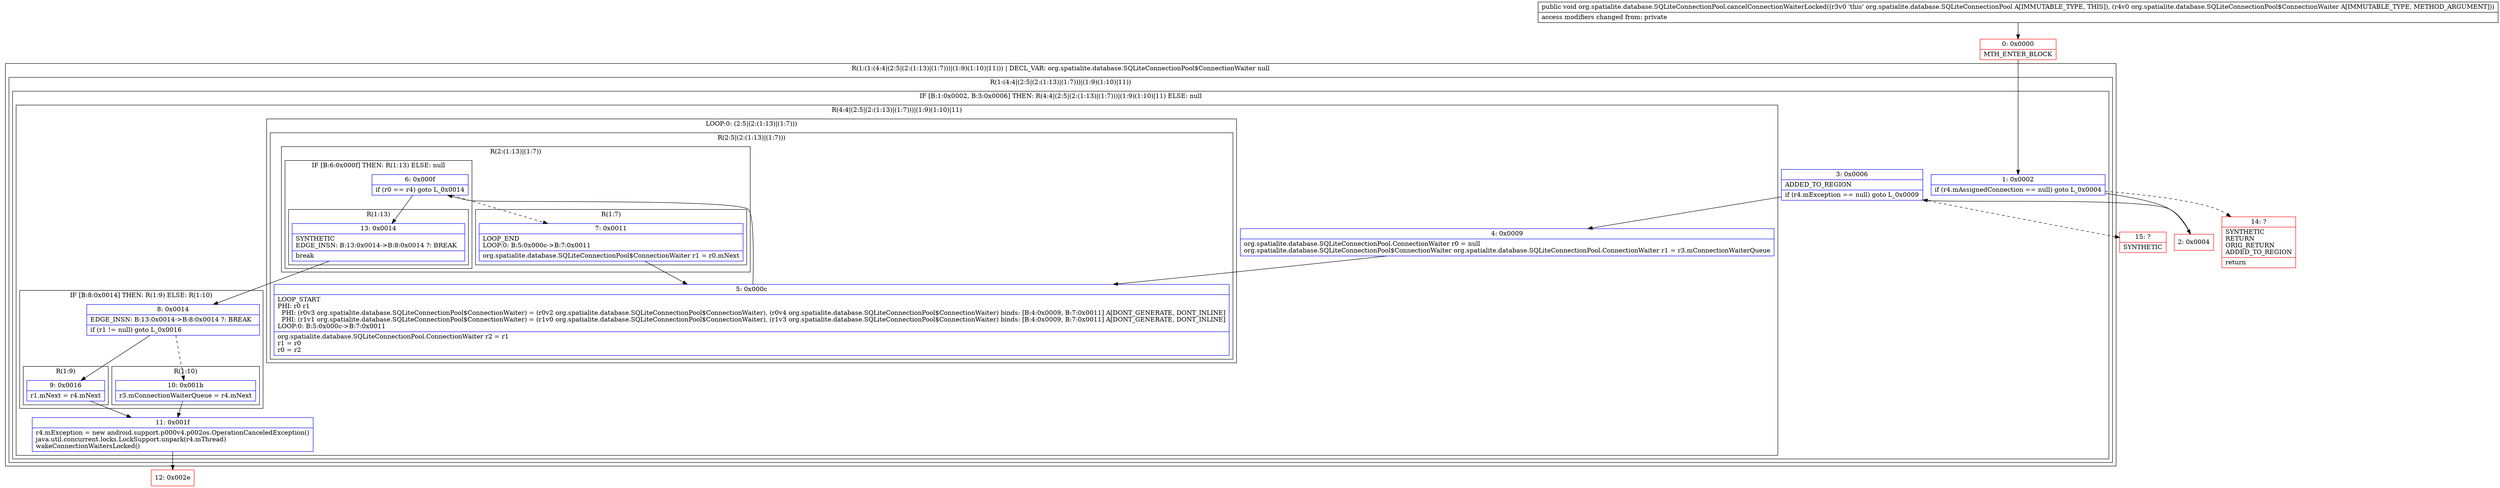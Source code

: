 digraph "CFG fororg.spatialite.database.SQLiteConnectionPool.cancelConnectionWaiterLocked(Lorg\/spatialite\/database\/SQLiteConnectionPool$ConnectionWaiter;)V" {
subgraph cluster_Region_1637058458 {
label = "R(1:(1:(4:4|(2:5|(2:(1:13)|(1:7)))|(1:9)(1:10)|11))) | DECL_VAR: org.spatialite.database.SQLiteConnectionPool$ConnectionWaiter null\l";
node [shape=record,color=blue];
subgraph cluster_Region_2006552660 {
label = "R(1:(4:4|(2:5|(2:(1:13)|(1:7)))|(1:9)(1:10)|11))";
node [shape=record,color=blue];
subgraph cluster_IfRegion_547447305 {
label = "IF [B:1:0x0002, B:3:0x0006] THEN: R(4:4|(2:5|(2:(1:13)|(1:7)))|(1:9)(1:10)|11) ELSE: null";
node [shape=record,color=blue];
Node_1 [shape=record,label="{1\:\ 0x0002|if (r4.mAssignedConnection == null) goto L_0x0004\l}"];
Node_3 [shape=record,label="{3\:\ 0x0006|ADDED_TO_REGION\l|if (r4.mException == null) goto L_0x0009\l}"];
subgraph cluster_Region_1032736714 {
label = "R(4:4|(2:5|(2:(1:13)|(1:7)))|(1:9)(1:10)|11)";
node [shape=record,color=blue];
Node_4 [shape=record,label="{4\:\ 0x0009|org.spatialite.database.SQLiteConnectionPool.ConnectionWaiter r0 = null\lorg.spatialite.database.SQLiteConnectionPool$ConnectionWaiter org.spatialite.database.SQLiteConnectionPool.ConnectionWaiter r1 = r3.mConnectionWaiterQueue\l}"];
subgraph cluster_LoopRegion_1750978282 {
label = "LOOP:0: (2:5|(2:(1:13)|(1:7)))";
node [shape=record,color=blue];
subgraph cluster_Region_1637201810 {
label = "R(2:5|(2:(1:13)|(1:7)))";
node [shape=record,color=blue];
Node_5 [shape=record,label="{5\:\ 0x000c|LOOP_START\lPHI: r0 r1 \l  PHI: (r0v3 org.spatialite.database.SQLiteConnectionPool$ConnectionWaiter) = (r0v2 org.spatialite.database.SQLiteConnectionPool$ConnectionWaiter), (r0v4 org.spatialite.database.SQLiteConnectionPool$ConnectionWaiter) binds: [B:4:0x0009, B:7:0x0011] A[DONT_GENERATE, DONT_INLINE]\l  PHI: (r1v1 org.spatialite.database.SQLiteConnectionPool$ConnectionWaiter) = (r1v0 org.spatialite.database.SQLiteConnectionPool$ConnectionWaiter), (r1v3 org.spatialite.database.SQLiteConnectionPool$ConnectionWaiter) binds: [B:4:0x0009, B:7:0x0011] A[DONT_GENERATE, DONT_INLINE]\lLOOP:0: B:5:0x000c\-\>B:7:0x0011\l|org.spatialite.database.SQLiteConnectionPool.ConnectionWaiter r2 = r1\lr1 = r0\lr0 = r2\l}"];
subgraph cluster_Region_361704236 {
label = "R(2:(1:13)|(1:7))";
node [shape=record,color=blue];
subgraph cluster_IfRegion_1156604272 {
label = "IF [B:6:0x000f] THEN: R(1:13) ELSE: null";
node [shape=record,color=blue];
Node_6 [shape=record,label="{6\:\ 0x000f|if (r0 == r4) goto L_0x0014\l}"];
subgraph cluster_Region_783225593 {
label = "R(1:13)";
node [shape=record,color=blue];
Node_13 [shape=record,label="{13\:\ 0x0014|SYNTHETIC\lEDGE_INSN: B:13:0x0014\-\>B:8:0x0014 ?: BREAK  \l|break\l}"];
}
}
subgraph cluster_Region_927347861 {
label = "R(1:7)";
node [shape=record,color=blue];
Node_7 [shape=record,label="{7\:\ 0x0011|LOOP_END\lLOOP:0: B:5:0x000c\-\>B:7:0x0011\l|org.spatialite.database.SQLiteConnectionPool$ConnectionWaiter r1 = r0.mNext\l}"];
}
}
}
}
subgraph cluster_IfRegion_2021252520 {
label = "IF [B:8:0x0014] THEN: R(1:9) ELSE: R(1:10)";
node [shape=record,color=blue];
Node_8 [shape=record,label="{8\:\ 0x0014|EDGE_INSN: B:13:0x0014\-\>B:8:0x0014 ?: BREAK  \l|if (r1 != null) goto L_0x0016\l}"];
subgraph cluster_Region_874302482 {
label = "R(1:9)";
node [shape=record,color=blue];
Node_9 [shape=record,label="{9\:\ 0x0016|r1.mNext = r4.mNext\l}"];
}
subgraph cluster_Region_95788047 {
label = "R(1:10)";
node [shape=record,color=blue];
Node_10 [shape=record,label="{10\:\ 0x001b|r3.mConnectionWaiterQueue = r4.mNext\l}"];
}
}
Node_11 [shape=record,label="{11\:\ 0x001f|r4.mException = new android.support.p000v4.p002os.OperationCanceledException()\ljava.util.concurrent.locks.LockSupport.unpark(r4.mThread)\lwakeConnectionWaitersLocked()\l}"];
}
}
}
}
Node_0 [shape=record,color=red,label="{0\:\ 0x0000|MTH_ENTER_BLOCK\l}"];
Node_2 [shape=record,color=red,label="{2\:\ 0x0004}"];
Node_12 [shape=record,color=red,label="{12\:\ 0x002e}"];
Node_14 [shape=record,color=red,label="{14\:\ ?|SYNTHETIC\lRETURN\lORIG_RETURN\lADDED_TO_REGION\l|return\l}"];
Node_15 [shape=record,color=red,label="{15\:\ ?|SYNTHETIC\l}"];
MethodNode[shape=record,label="{public void org.spatialite.database.SQLiteConnectionPool.cancelConnectionWaiterLocked((r3v0 'this' org.spatialite.database.SQLiteConnectionPool A[IMMUTABLE_TYPE, THIS]), (r4v0 org.spatialite.database.SQLiteConnectionPool$ConnectionWaiter A[IMMUTABLE_TYPE, METHOD_ARGUMENT]))  | access modifiers changed from: private\l}"];
MethodNode -> Node_0;
Node_1 -> Node_2;
Node_1 -> Node_14[style=dashed];
Node_3 -> Node_4;
Node_3 -> Node_15[style=dashed];
Node_4 -> Node_5;
Node_5 -> Node_6;
Node_6 -> Node_7[style=dashed];
Node_6 -> Node_13;
Node_13 -> Node_8;
Node_7 -> Node_5;
Node_8 -> Node_9;
Node_8 -> Node_10[style=dashed];
Node_9 -> Node_11;
Node_10 -> Node_11;
Node_11 -> Node_12;
Node_0 -> Node_1;
Node_2 -> Node_3;
}

